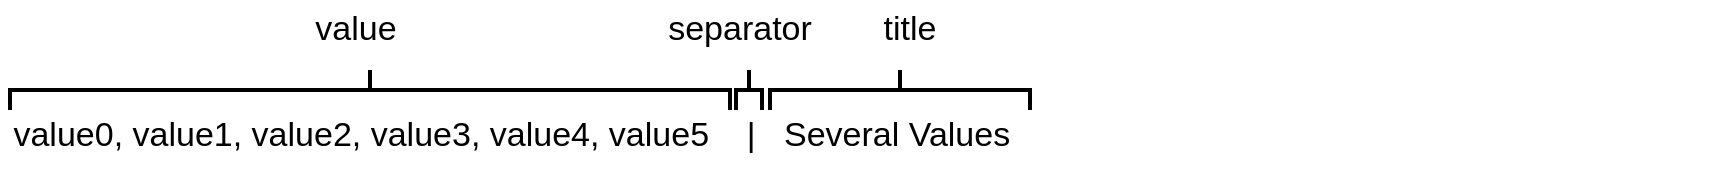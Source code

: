 <mxfile version="24.0.7" type="device">
  <diagram name="ページ1" id="0mRtbUcXiRgQefocvBfH">
    <mxGraphModel dx="684" dy="595" grid="1" gridSize="10" guides="1" tooltips="1" connect="1" arrows="1" fold="1" page="1" pageScale="1" pageWidth="10" pageHeight="10" math="0" shadow="0">
      <root>
        <mxCell id="0" />
        <mxCell id="1" parent="0" />
        <mxCell id="1VkHnEbaeBBj4qfACHqL-1" value="&lt;div style=&quot;font-size: 17px;&quot;&gt;&lt;span style=&quot;background-color: initial;&quot;&gt;&amp;nbsp;value0, value1, value2, value3, value4, value5&amp;nbsp; &amp;nbsp; |&amp;nbsp; &amp;nbsp;Several Values&lt;/span&gt;&lt;/div&gt;" style="text;strokeColor=none;align=left;fillColor=none;html=1;verticalAlign=middle;whiteSpace=wrap;rounded=0;fontSize=17;" parent="1" vertex="1">
          <mxGeometry x="65" y="-45" width="860" height="55" as="geometry" />
        </mxCell>
        <mxCell id="1VkHnEbaeBBj4qfACHqL-15" value="" style="strokeWidth=2;html=1;shape=mxgraph.flowchart.annotation_2;align=left;labelPosition=right;pointerEvents=1;direction=south;" parent="1" vertex="1">
          <mxGeometry x="70" y="-50" width="360" height="20" as="geometry" />
        </mxCell>
        <mxCell id="1VkHnEbaeBBj4qfACHqL-16" value="" style="strokeWidth=2;html=1;shape=mxgraph.flowchart.annotation_2;align=left;labelPosition=right;pointerEvents=1;direction=south;" parent="1" vertex="1">
          <mxGeometry x="433" y="-50" width="13" height="20" as="geometry" />
        </mxCell>
        <mxCell id="1VkHnEbaeBBj4qfACHqL-17" value="" style="strokeWidth=2;html=1;shape=mxgraph.flowchart.annotation_2;align=left;labelPosition=right;pointerEvents=1;direction=south;" parent="1" vertex="1">
          <mxGeometry x="450" y="-50" width="130" height="20" as="geometry" />
        </mxCell>
        <mxCell id="1VkHnEbaeBBj4qfACHqL-18" value="value" style="text;html=1;align=center;verticalAlign=middle;whiteSpace=wrap;rounded=0;fontSize=17;" parent="1" vertex="1">
          <mxGeometry x="212.5" y="-85" width="60" height="30" as="geometry" />
        </mxCell>
        <mxCell id="1VkHnEbaeBBj4qfACHqL-19" value="separator" style="text;html=1;align=center;verticalAlign=middle;whiteSpace=wrap;rounded=0;fontSize=17;" parent="1" vertex="1">
          <mxGeometry x="405" y="-85" width="60" height="30" as="geometry" />
        </mxCell>
        <mxCell id="1VkHnEbaeBBj4qfACHqL-20" value="title" style="text;html=1;align=center;verticalAlign=middle;whiteSpace=wrap;rounded=0;fontSize=17;" parent="1" vertex="1">
          <mxGeometry x="490" y="-85" width="60" height="30" as="geometry" />
        </mxCell>
      </root>
    </mxGraphModel>
  </diagram>
</mxfile>

